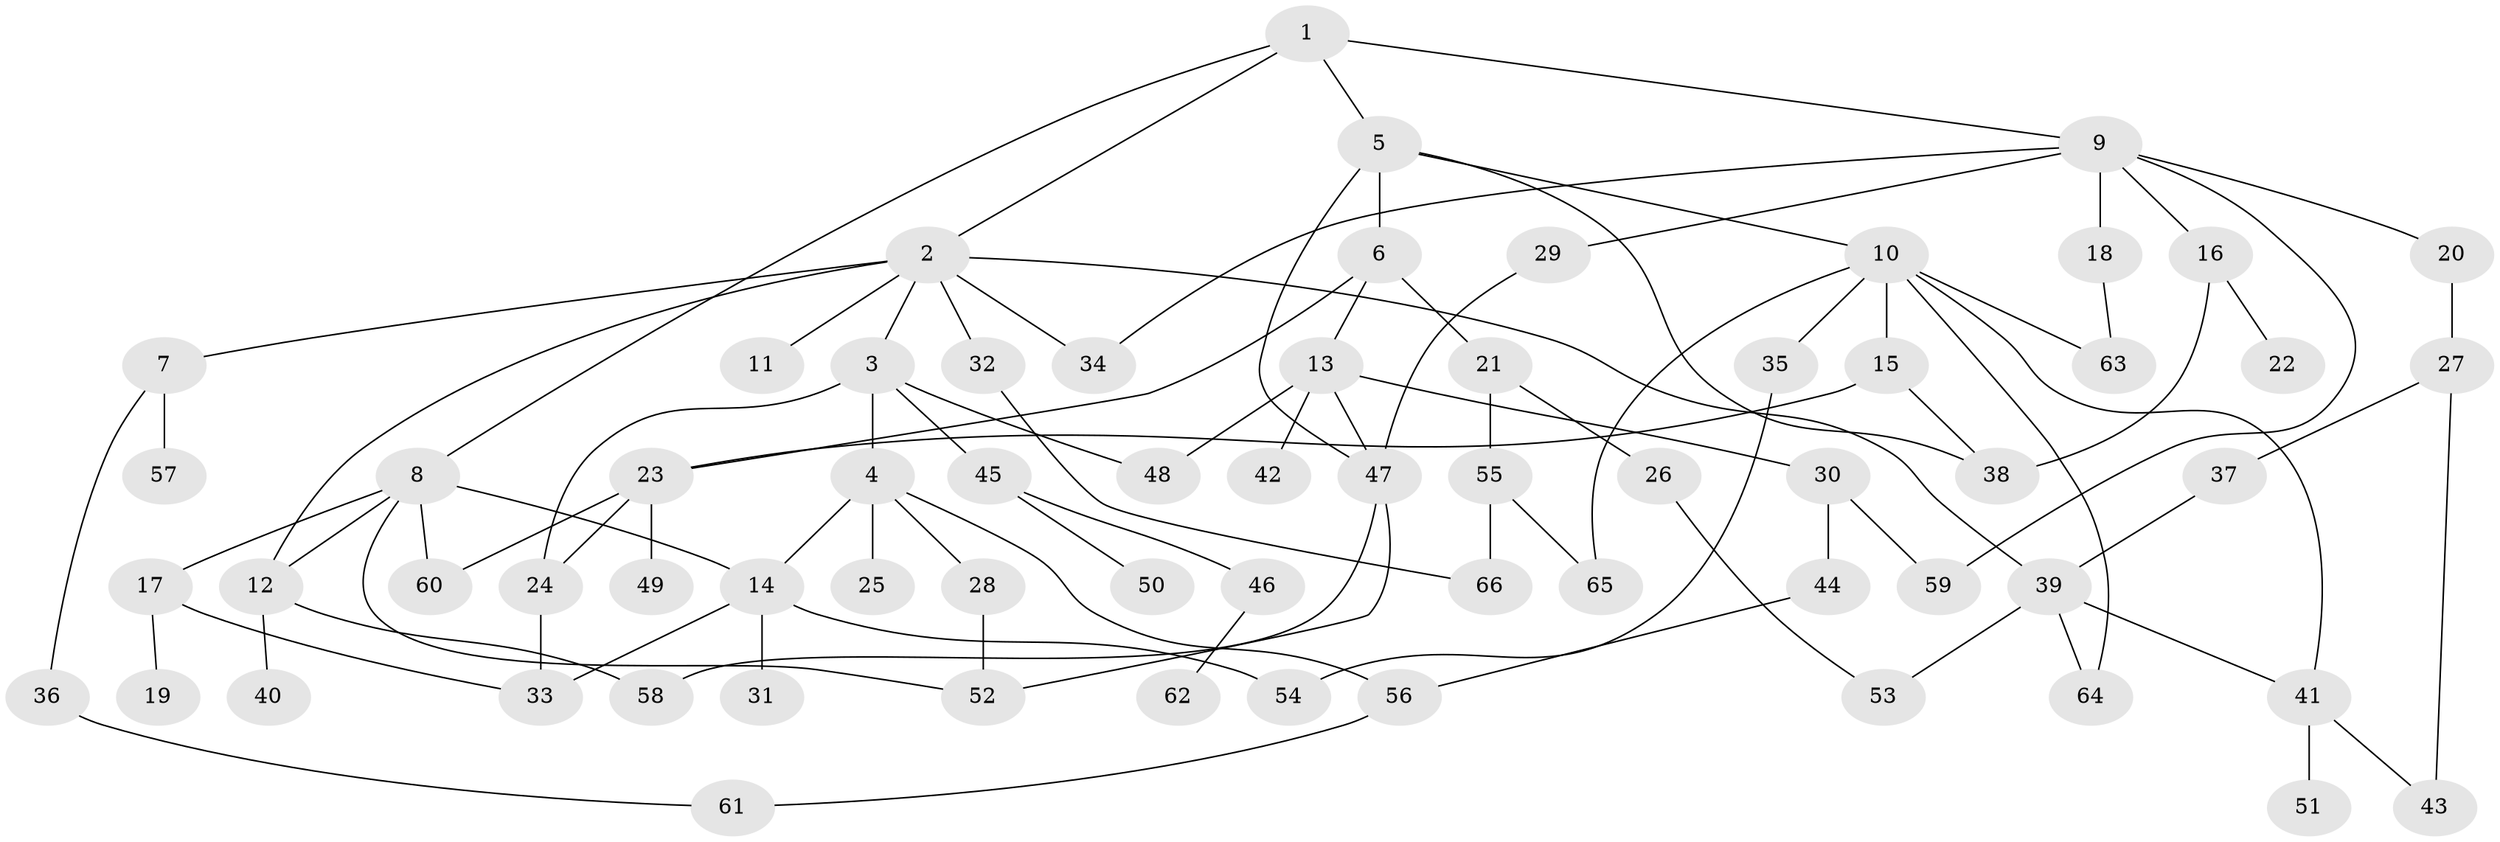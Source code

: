 // coarse degree distribution, {7: 0.05128205128205128, 1: 0.20512820512820512, 6: 0.02564102564102564, 2: 0.358974358974359, 3: 0.1282051282051282, 5: 0.1794871794871795, 8: 0.02564102564102564, 4: 0.02564102564102564}
// Generated by graph-tools (version 1.1) at 2025/45/03/04/25 21:45:29]
// undirected, 66 vertices, 93 edges
graph export_dot {
graph [start="1"]
  node [color=gray90,style=filled];
  1;
  2;
  3;
  4;
  5;
  6;
  7;
  8;
  9;
  10;
  11;
  12;
  13;
  14;
  15;
  16;
  17;
  18;
  19;
  20;
  21;
  22;
  23;
  24;
  25;
  26;
  27;
  28;
  29;
  30;
  31;
  32;
  33;
  34;
  35;
  36;
  37;
  38;
  39;
  40;
  41;
  42;
  43;
  44;
  45;
  46;
  47;
  48;
  49;
  50;
  51;
  52;
  53;
  54;
  55;
  56;
  57;
  58;
  59;
  60;
  61;
  62;
  63;
  64;
  65;
  66;
  1 -- 2;
  1 -- 5;
  1 -- 8;
  1 -- 9;
  2 -- 3;
  2 -- 7;
  2 -- 11;
  2 -- 32;
  2 -- 34;
  2 -- 12;
  2 -- 39;
  3 -- 4;
  3 -- 24;
  3 -- 45;
  3 -- 48;
  4 -- 25;
  4 -- 28;
  4 -- 56;
  4 -- 14;
  5 -- 6;
  5 -- 10;
  5 -- 38;
  5 -- 47;
  6 -- 13;
  6 -- 21;
  6 -- 23;
  7 -- 36;
  7 -- 57;
  8 -- 12;
  8 -- 14;
  8 -- 17;
  8 -- 52;
  8 -- 60;
  9 -- 16;
  9 -- 18;
  9 -- 20;
  9 -- 29;
  9 -- 34;
  9 -- 59;
  10 -- 15;
  10 -- 35;
  10 -- 65;
  10 -- 63;
  10 -- 64;
  10 -- 41;
  12 -- 40;
  12 -- 58;
  13 -- 30;
  13 -- 42;
  13 -- 47;
  13 -- 48;
  14 -- 31;
  14 -- 33;
  14 -- 54;
  15 -- 23;
  15 -- 38;
  16 -- 22;
  16 -- 38;
  17 -- 19;
  17 -- 33;
  18 -- 63;
  20 -- 27;
  21 -- 26;
  21 -- 55;
  23 -- 49;
  23 -- 60;
  23 -- 24;
  24 -- 33;
  26 -- 53;
  27 -- 37;
  27 -- 43;
  28 -- 52;
  29 -- 47;
  30 -- 44;
  30 -- 59;
  32 -- 66;
  35 -- 54;
  36 -- 61;
  37 -- 39;
  39 -- 41;
  39 -- 64;
  39 -- 53;
  41 -- 51;
  41 -- 43;
  44 -- 56;
  45 -- 46;
  45 -- 50;
  46 -- 62;
  47 -- 58;
  47 -- 52;
  55 -- 66;
  55 -- 65;
  56 -- 61;
}

